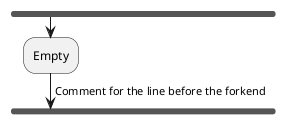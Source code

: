 {
  "sha1": "shs0bxdu5iazbrfwipcehfyyekw1bfi",
  "insertion": {
    "when": "2024-06-04T17:28:45.124Z",
    "user": "plantuml@gmail.com"
  }
}
@startuml
fork
:Empty;
-> Comment for the line before the forkend;
forkend
@enduml
